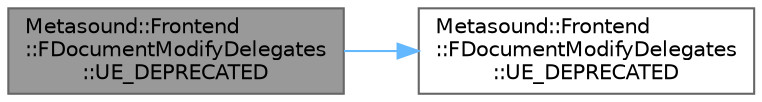 digraph "Metasound::Frontend::FDocumentModifyDelegates::UE_DEPRECATED"
{
 // INTERACTIVE_SVG=YES
 // LATEX_PDF_SIZE
  bgcolor="transparent";
  edge [fontname=Helvetica,fontsize=10,labelfontname=Helvetica,labelfontsize=10];
  node [fontname=Helvetica,fontsize=10,shape=box,height=0.2,width=0.4];
  rankdir="LR";
  Node1 [id="Node000001",label="Metasound::Frontend\l::FDocumentModifyDelegates\l::UE_DEPRECATED",height=0.2,width=0.4,color="gray40", fillcolor="grey60", style="filled", fontcolor="black",tooltip=" "];
  Node1 -> Node2 [id="edge1_Node000001_Node000002",color="steelblue1",style="solid",tooltip=" "];
  Node2 [id="Node000002",label="Metasound::Frontend\l::FDocumentModifyDelegates\l::UE_DEPRECATED",height=0.2,width=0.4,color="grey40", fillcolor="white", style="filled",URL="$d1/da5/structMetasound_1_1Frontend_1_1FDocumentModifyDelegates.html#ae140f431543268a94dec1d8914522705",tooltip=" "];
}
